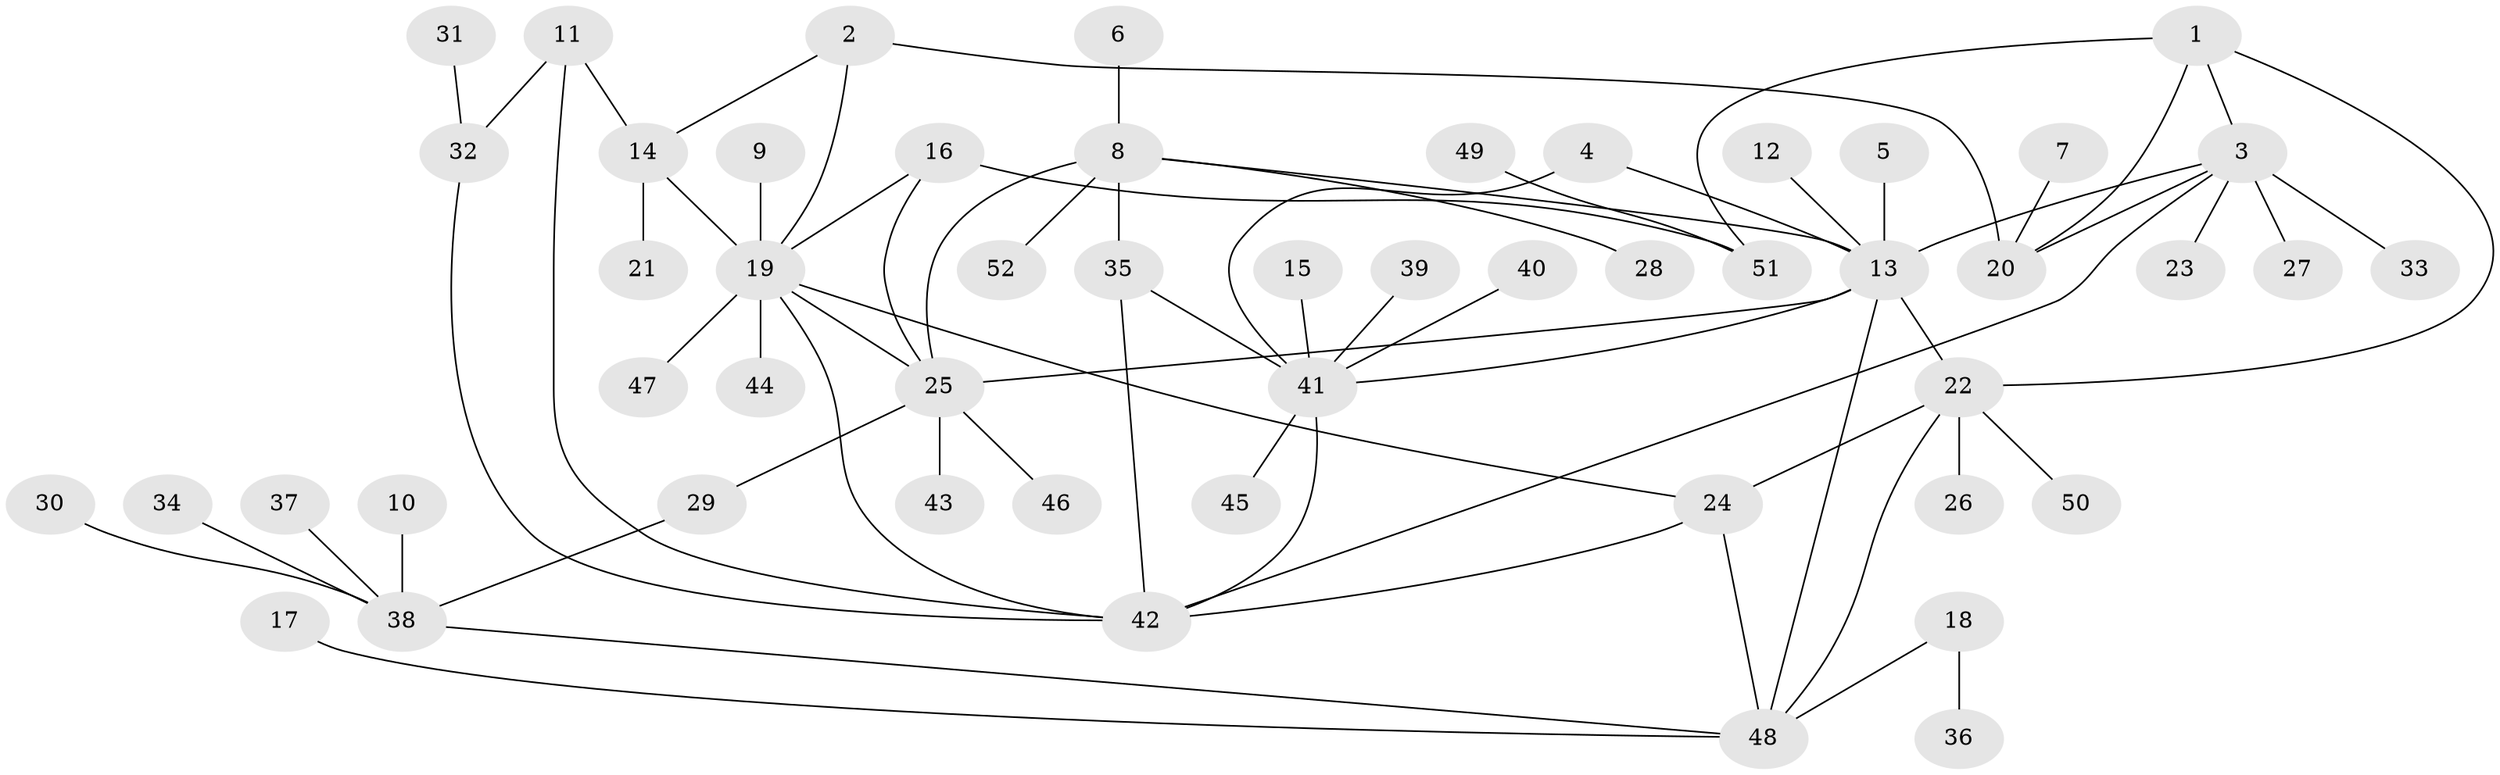 // original degree distribution, {8: 0.05555555555555555, 5: 0.05555555555555555, 4: 0.013888888888888888, 6: 0.013888888888888888, 7: 0.041666666666666664, 3: 0.08333333333333333, 10: 0.027777777777777776, 1: 0.5694444444444444, 2: 0.1388888888888889}
// Generated by graph-tools (version 1.1) at 2025/37/03/04/25 23:37:50]
// undirected, 52 vertices, 70 edges
graph export_dot {
  node [color=gray90,style=filled];
  1;
  2;
  3;
  4;
  5;
  6;
  7;
  8;
  9;
  10;
  11;
  12;
  13;
  14;
  15;
  16;
  17;
  18;
  19;
  20;
  21;
  22;
  23;
  24;
  25;
  26;
  27;
  28;
  29;
  30;
  31;
  32;
  33;
  34;
  35;
  36;
  37;
  38;
  39;
  40;
  41;
  42;
  43;
  44;
  45;
  46;
  47;
  48;
  49;
  50;
  51;
  52;
  1 -- 3 [weight=1.0];
  1 -- 20 [weight=1.0];
  1 -- 22 [weight=1.0];
  1 -- 51 [weight=1.0];
  2 -- 14 [weight=1.0];
  2 -- 19 [weight=1.0];
  2 -- 20 [weight=1.0];
  3 -- 13 [weight=1.0];
  3 -- 20 [weight=1.0];
  3 -- 23 [weight=1.0];
  3 -- 27 [weight=1.0];
  3 -- 33 [weight=1.0];
  3 -- 42 [weight=1.0];
  4 -- 13 [weight=1.0];
  4 -- 41 [weight=1.0];
  5 -- 13 [weight=1.0];
  6 -- 8 [weight=1.0];
  7 -- 20 [weight=1.0];
  8 -- 13 [weight=1.0];
  8 -- 25 [weight=1.0];
  8 -- 28 [weight=1.0];
  8 -- 35 [weight=2.0];
  8 -- 52 [weight=1.0];
  9 -- 19 [weight=1.0];
  10 -- 38 [weight=1.0];
  11 -- 14 [weight=1.0];
  11 -- 32 [weight=1.0];
  11 -- 42 [weight=1.0];
  12 -- 13 [weight=1.0];
  13 -- 22 [weight=1.0];
  13 -- 25 [weight=1.0];
  13 -- 41 [weight=1.0];
  13 -- 48 [weight=1.0];
  14 -- 19 [weight=1.0];
  14 -- 21 [weight=1.0];
  15 -- 41 [weight=1.0];
  16 -- 19 [weight=1.0];
  16 -- 25 [weight=1.0];
  16 -- 51 [weight=1.0];
  17 -- 48 [weight=1.0];
  18 -- 36 [weight=1.0];
  18 -- 48 [weight=1.0];
  19 -- 24 [weight=1.0];
  19 -- 25 [weight=1.0];
  19 -- 42 [weight=1.0];
  19 -- 44 [weight=1.0];
  19 -- 47 [weight=1.0];
  22 -- 24 [weight=1.0];
  22 -- 26 [weight=1.0];
  22 -- 48 [weight=1.0];
  22 -- 50 [weight=1.0];
  24 -- 42 [weight=1.0];
  24 -- 48 [weight=1.0];
  25 -- 29 [weight=1.0];
  25 -- 43 [weight=1.0];
  25 -- 46 [weight=1.0];
  29 -- 38 [weight=1.0];
  30 -- 38 [weight=1.0];
  31 -- 32 [weight=1.0];
  32 -- 42 [weight=1.0];
  34 -- 38 [weight=1.0];
  35 -- 41 [weight=1.0];
  35 -- 42 [weight=1.0];
  37 -- 38 [weight=1.0];
  38 -- 48 [weight=1.0];
  39 -- 41 [weight=1.0];
  40 -- 41 [weight=1.0];
  41 -- 42 [weight=1.0];
  41 -- 45 [weight=1.0];
  49 -- 51 [weight=1.0];
}
